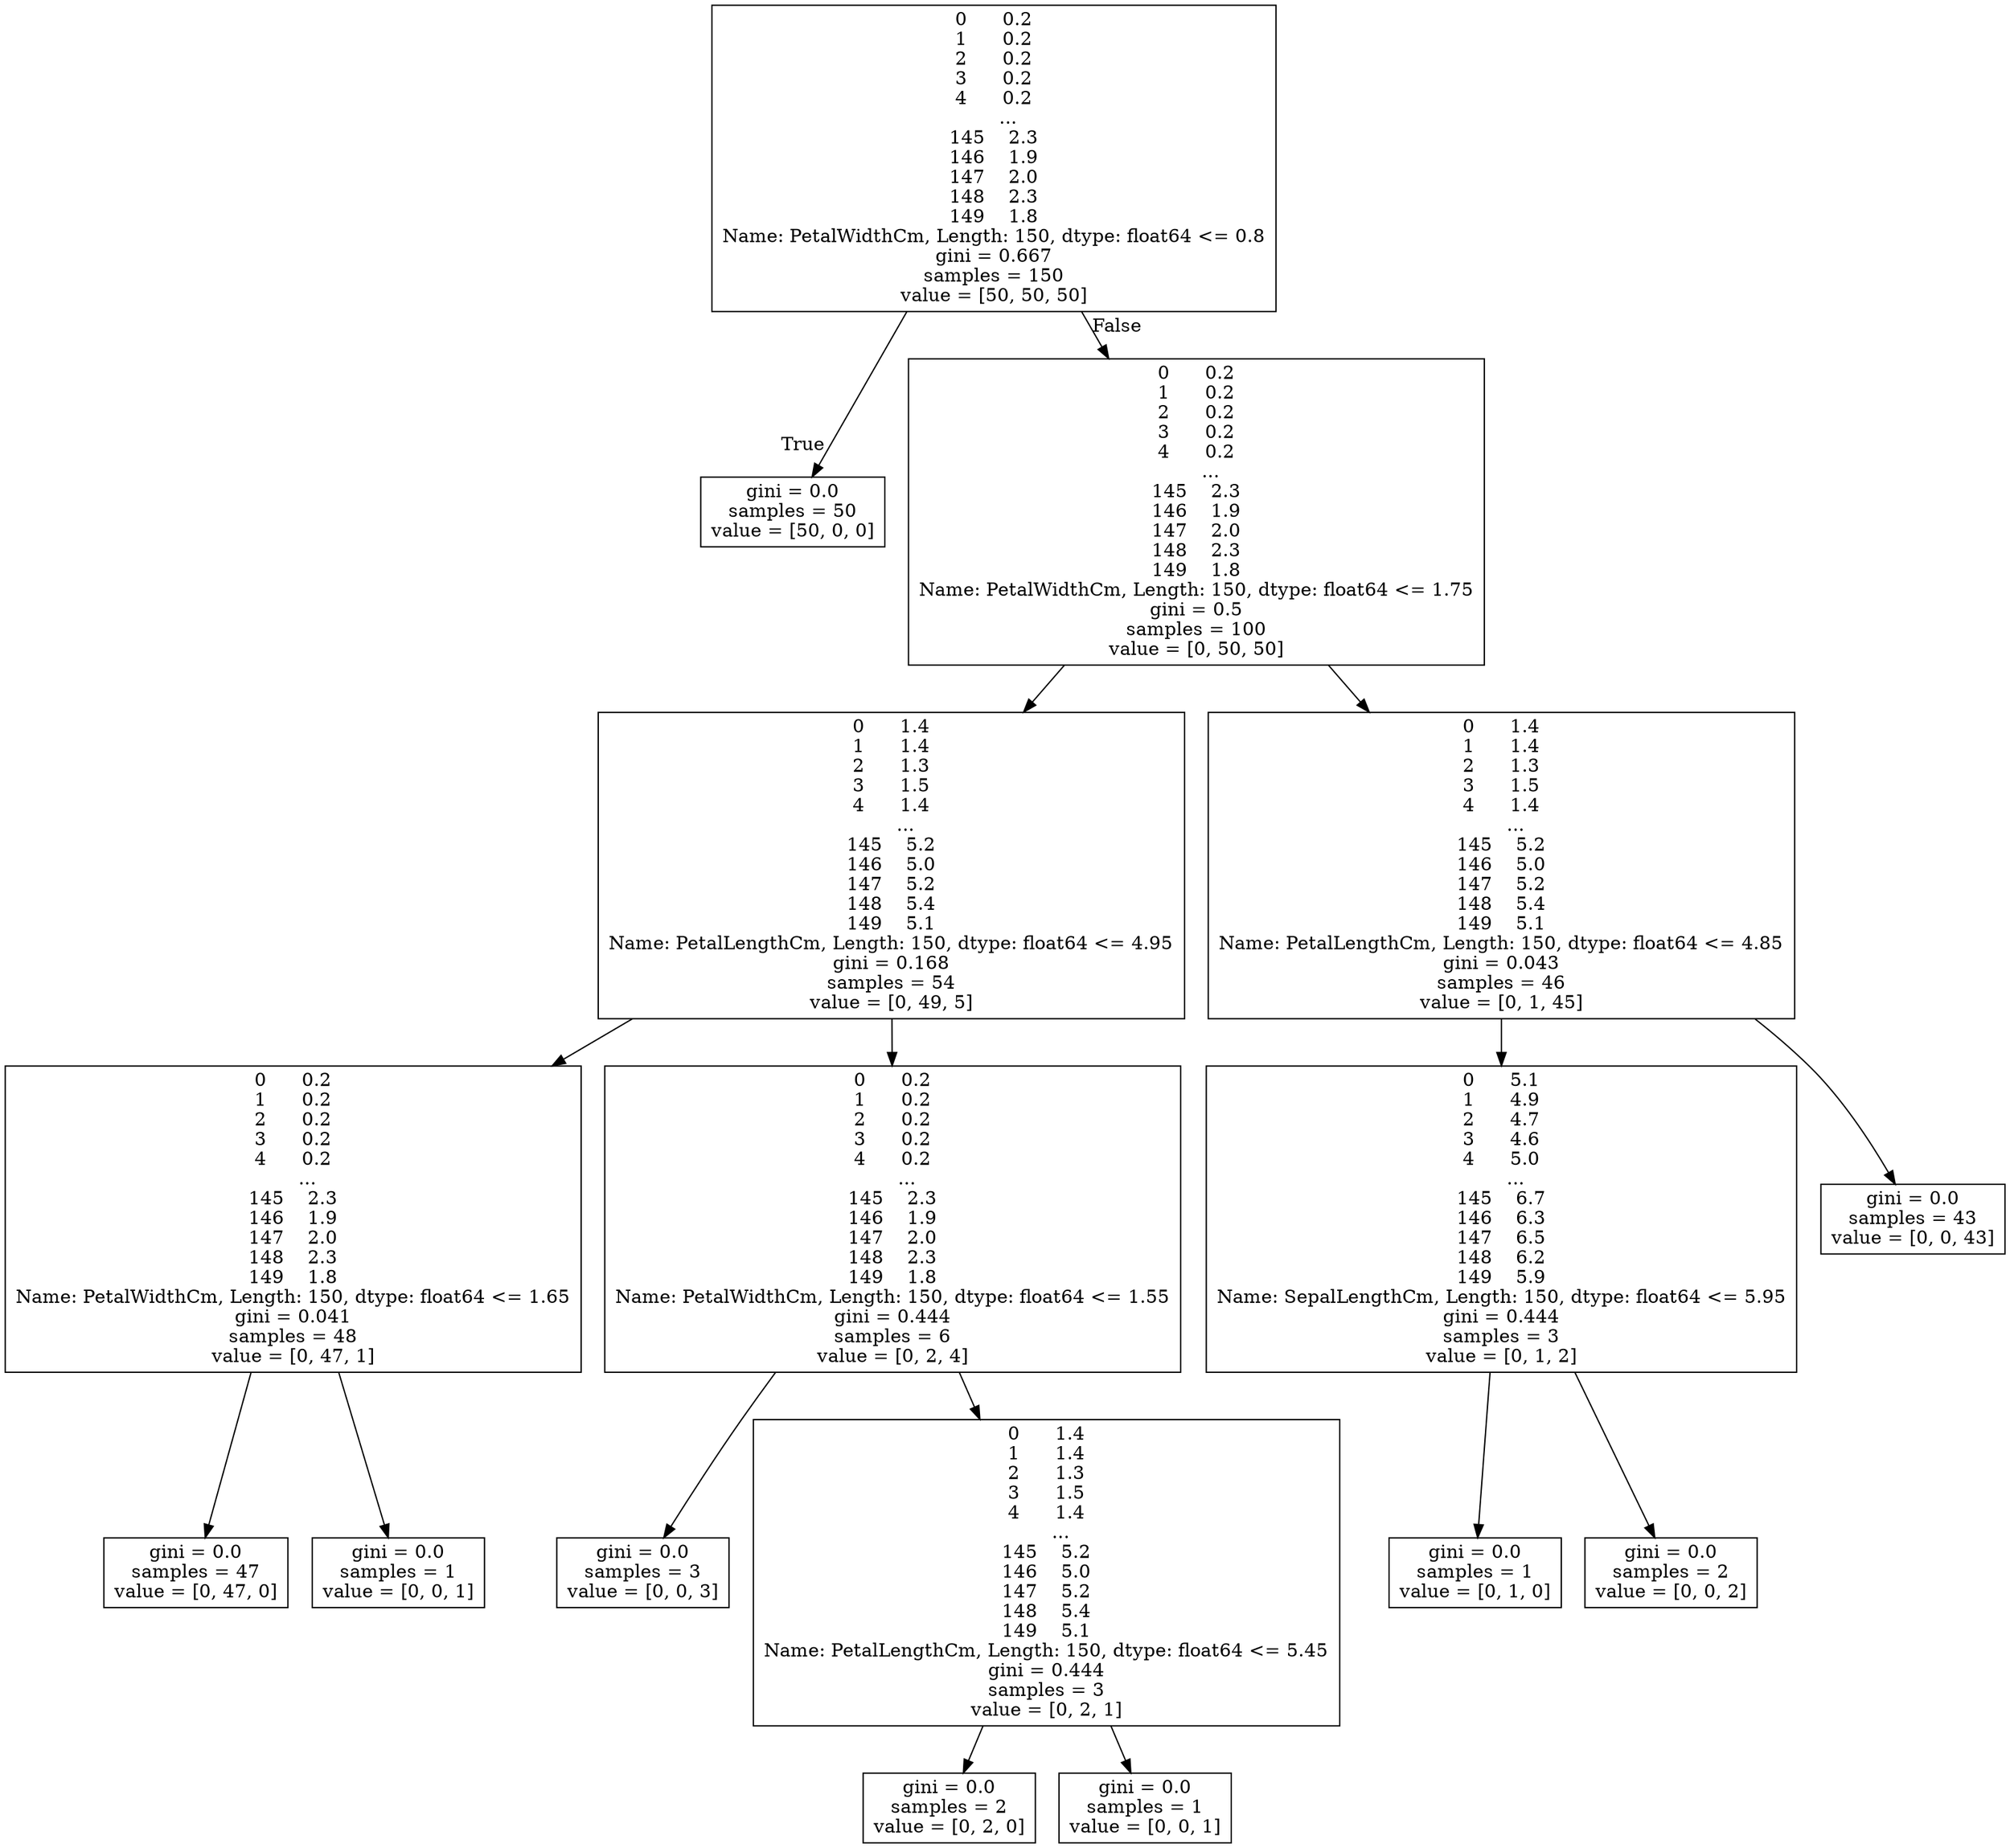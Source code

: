 digraph Tree {
node [shape=box] ;
0 [label="0      0.2
1      0.2
2      0.2
3      0.2
4      0.2
      ... 
145    2.3
146    1.9
147    2.0
148    2.3
149    1.8
Name: PetalWidthCm, Length: 150, dtype: float64 <= 0.8\ngini = 0.667\nsamples = 150\nvalue = [50, 50, 50]"] ;
1 [label="gini = 0.0\nsamples = 50\nvalue = [50, 0, 0]"] ;
0 -> 1 [labeldistance=2.5, labelangle=45, headlabel="True"] ;
2 [label="0      0.2
1      0.2
2      0.2
3      0.2
4      0.2
      ... 
145    2.3
146    1.9
147    2.0
148    2.3
149    1.8
Name: PetalWidthCm, Length: 150, dtype: float64 <= 1.75\ngini = 0.5\nsamples = 100\nvalue = [0, 50, 50]"] ;
0 -> 2 [labeldistance=2.5, labelangle=-45, headlabel="False"] ;
3 [label="0      1.4
1      1.4
2      1.3
3      1.5
4      1.4
      ... 
145    5.2
146    5.0
147    5.2
148    5.4
149    5.1
Name: PetalLengthCm, Length: 150, dtype: float64 <= 4.95\ngini = 0.168\nsamples = 54\nvalue = [0, 49, 5]"] ;
2 -> 3 ;
4 [label="0      0.2
1      0.2
2      0.2
3      0.2
4      0.2
      ... 
145    2.3
146    1.9
147    2.0
148    2.3
149    1.8
Name: PetalWidthCm, Length: 150, dtype: float64 <= 1.65\ngini = 0.041\nsamples = 48\nvalue = [0, 47, 1]"] ;
3 -> 4 ;
5 [label="gini = 0.0\nsamples = 47\nvalue = [0, 47, 0]"] ;
4 -> 5 ;
6 [label="gini = 0.0\nsamples = 1\nvalue = [0, 0, 1]"] ;
4 -> 6 ;
7 [label="0      0.2
1      0.2
2      0.2
3      0.2
4      0.2
      ... 
145    2.3
146    1.9
147    2.0
148    2.3
149    1.8
Name: PetalWidthCm, Length: 150, dtype: float64 <= 1.55\ngini = 0.444\nsamples = 6\nvalue = [0, 2, 4]"] ;
3 -> 7 ;
8 [label="gini = 0.0\nsamples = 3\nvalue = [0, 0, 3]"] ;
7 -> 8 ;
9 [label="0      1.4
1      1.4
2      1.3
3      1.5
4      1.4
      ... 
145    5.2
146    5.0
147    5.2
148    5.4
149    5.1
Name: PetalLengthCm, Length: 150, dtype: float64 <= 5.45\ngini = 0.444\nsamples = 3\nvalue = [0, 2, 1]"] ;
7 -> 9 ;
10 [label="gini = 0.0\nsamples = 2\nvalue = [0, 2, 0]"] ;
9 -> 10 ;
11 [label="gini = 0.0\nsamples = 1\nvalue = [0, 0, 1]"] ;
9 -> 11 ;
12 [label="0      1.4
1      1.4
2      1.3
3      1.5
4      1.4
      ... 
145    5.2
146    5.0
147    5.2
148    5.4
149    5.1
Name: PetalLengthCm, Length: 150, dtype: float64 <= 4.85\ngini = 0.043\nsamples = 46\nvalue = [0, 1, 45]"] ;
2 -> 12 ;
13 [label="0      5.1
1      4.9
2      4.7
3      4.6
4      5.0
      ... 
145    6.7
146    6.3
147    6.5
148    6.2
149    5.9
Name: SepalLengthCm, Length: 150, dtype: float64 <= 5.95\ngini = 0.444\nsamples = 3\nvalue = [0, 1, 2]"] ;
12 -> 13 ;
14 [label="gini = 0.0\nsamples = 1\nvalue = [0, 1, 0]"] ;
13 -> 14 ;
15 [label="gini = 0.0\nsamples = 2\nvalue = [0, 0, 2]"] ;
13 -> 15 ;
16 [label="gini = 0.0\nsamples = 43\nvalue = [0, 0, 43]"] ;
12 -> 16 ;
}
